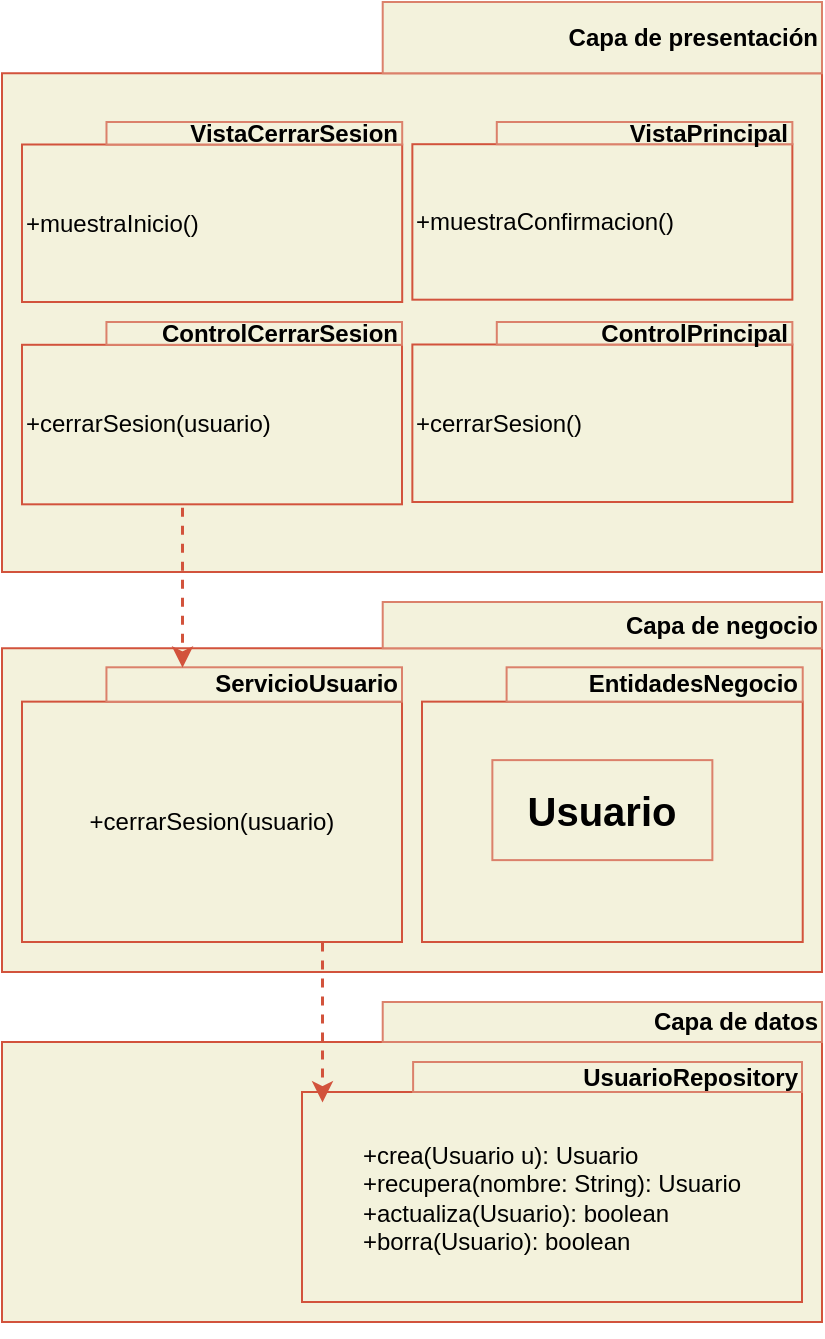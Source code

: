<mxfile version="23.0.2" type="device">
  <diagram name="Page-1" id="b5b7bab2-c9e2-2cf4-8b2a-24fd1a2a6d21">
    <mxGraphModel dx="588" dy="727" grid="1" gridSize="10" guides="1" tooltips="1" connect="1" arrows="1" fold="1" page="1" pageScale="1" pageWidth="827" pageHeight="1169" background="none" math="0" shadow="0">
      <root>
        <mxCell id="0" />
        <mxCell id="1" parent="0" />
        <mxCell id="v125EIHH3aPj6OBMatx8-11" value="" style="group" parent="1" vertex="1" connectable="0">
          <mxGeometry x="230" y="10" width="410" height="285" as="geometry" />
        </mxCell>
        <mxCell id="v125EIHH3aPj6OBMatx8-12" value="" style="whiteSpace=wrap;html=1;fillColor=#f3f2dc;strokeColor=#d2533c;" parent="v125EIHH3aPj6OBMatx8-11" vertex="1">
          <mxGeometry y="35.625" width="410" height="249.375" as="geometry" />
        </mxCell>
        <mxCell id="v125EIHH3aPj6OBMatx8-13" value="&lt;b&gt;Capa de presentación&lt;/b&gt;" style="whiteSpace=wrap;html=1;fillColor=#f3f2dc;strokeColor=#db816b;align=right;" parent="v125EIHH3aPj6OBMatx8-11" vertex="1">
          <mxGeometry x="190.356" width="219.644" height="35.625" as="geometry" />
        </mxCell>
        <mxCell id="v125EIHH3aPj6OBMatx8-5" value="" style="group" parent="v125EIHH3aPj6OBMatx8-11" vertex="1" connectable="0">
          <mxGeometry x="205.18" y="60" width="190" height="88.84" as="geometry" />
        </mxCell>
        <mxCell id="v125EIHH3aPj6OBMatx8-6" value="+muestraConfirmacion()" style="whiteSpace=wrap;html=1;fillColor=#f3f2dc;strokeColor=#d2533c;align=left;" parent="v125EIHH3aPj6OBMatx8-5" vertex="1">
          <mxGeometry y="11.105" width="190.0" height="77.735" as="geometry" />
        </mxCell>
        <mxCell id="v125EIHH3aPj6OBMatx8-7" value="&lt;b&gt;VistaPrincipal&lt;/b&gt;" style="whiteSpace=wrap;html=1;fillColor=#f3f2dc;strokeColor=#db816b;align=right;" parent="v125EIHH3aPj6OBMatx8-5" vertex="1">
          <mxGeometry x="42.222" width="147.778" height="11.105" as="geometry" />
        </mxCell>
        <mxCell id="v125EIHH3aPj6OBMatx8-14" value="" style="group" parent="v125EIHH3aPj6OBMatx8-11" vertex="1" connectable="0">
          <mxGeometry x="10" y="60" width="190.1" height="90" as="geometry" />
        </mxCell>
        <mxCell id="v125EIHH3aPj6OBMatx8-15" value="&lt;div style=&quot;&quot;&gt;&lt;span style=&quot;background-color: initial;&quot;&gt;+muestraInicio()&lt;/span&gt;&lt;/div&gt;" style="whiteSpace=wrap;html=1;fillColor=#f3f2dc;strokeColor=#d2533c;align=left;" parent="v125EIHH3aPj6OBMatx8-14" vertex="1">
          <mxGeometry y="11.25" width="190.1" height="78.75" as="geometry" />
        </mxCell>
        <mxCell id="v125EIHH3aPj6OBMatx8-16" value="&lt;b&gt;VistaCerrarSesion&lt;/b&gt;" style="whiteSpace=wrap;html=1;fillColor=#f3f2dc;strokeColor=#db816b;align=right;" parent="v125EIHH3aPj6OBMatx8-14" vertex="1">
          <mxGeometry x="42.244" width="147.856" height="11.25" as="geometry" />
        </mxCell>
        <mxCell id="v125EIHH3aPj6OBMatx8-17" value="" style="group" parent="v125EIHH3aPj6OBMatx8-11" vertex="1" connectable="0">
          <mxGeometry x="10" y="160" width="190" height="91.16" as="geometry" />
        </mxCell>
        <mxCell id="v125EIHH3aPj6OBMatx8-18" value="+cerrarSesion(usuario)" style="whiteSpace=wrap;html=1;fillColor=#f3f2dc;strokeColor=#d2533c;align=left;" parent="v125EIHH3aPj6OBMatx8-17" vertex="1">
          <mxGeometry y="11.395" width="190.0" height="79.765" as="geometry" />
        </mxCell>
        <mxCell id="v125EIHH3aPj6OBMatx8-19" value="&lt;b&gt;ControlCerrarSesion&lt;/b&gt;" style="whiteSpace=wrap;html=1;fillColor=#f3f2dc;strokeColor=#db816b;align=right;" parent="v125EIHH3aPj6OBMatx8-17" vertex="1">
          <mxGeometry x="42.222" width="147.778" height="11.395" as="geometry" />
        </mxCell>
        <mxCell id="v125EIHH3aPj6OBMatx8-8" value="" style="group" parent="v125EIHH3aPj6OBMatx8-11" vertex="1" connectable="0">
          <mxGeometry x="205.18" y="160" width="190" height="90" as="geometry" />
        </mxCell>
        <mxCell id="v125EIHH3aPj6OBMatx8-9" value="+cerrarSesion()" style="whiteSpace=wrap;html=1;fillColor=#f3f2dc;strokeColor=#d2533c;align=left;" parent="v125EIHH3aPj6OBMatx8-8" vertex="1">
          <mxGeometry y="11.25" width="190.0" height="78.75" as="geometry" />
        </mxCell>
        <mxCell id="v125EIHH3aPj6OBMatx8-10" value="&lt;b&gt;ControlPrincipal&lt;/b&gt;" style="whiteSpace=wrap;html=1;fillColor=#f3f2dc;strokeColor=#db816b;align=right;" parent="v125EIHH3aPj6OBMatx8-8" vertex="1">
          <mxGeometry x="42.222" width="147.778" height="11.25" as="geometry" />
        </mxCell>
        <mxCell id="v125EIHH3aPj6OBMatx8-20" value="" style="group" parent="1" vertex="1" connectable="0">
          <mxGeometry x="230" y="310" width="410" height="185" as="geometry" />
        </mxCell>
        <mxCell id="v125EIHH3aPj6OBMatx8-21" value="" style="whiteSpace=wrap;html=1;fillColor=#f3f2dc;strokeColor=#d2533c;" parent="v125EIHH3aPj6OBMatx8-20" vertex="1">
          <mxGeometry y="23.125" width="410" height="161.875" as="geometry" />
        </mxCell>
        <mxCell id="v125EIHH3aPj6OBMatx8-22" value="&lt;b&gt;Capa de negocio&lt;br&gt;&lt;/b&gt;" style="whiteSpace=wrap;html=1;fillColor=#f3f2dc;strokeColor=#db816b;align=right;" parent="v125EIHH3aPj6OBMatx8-20" vertex="1">
          <mxGeometry x="190.356" width="219.644" height="23.125" as="geometry" />
        </mxCell>
        <mxCell id="v125EIHH3aPj6OBMatx8-23" value="" style="group" parent="v125EIHH3aPj6OBMatx8-20" vertex="1" connectable="0">
          <mxGeometry x="10" y="32.65" width="190" height="137.35" as="geometry" />
        </mxCell>
        <mxCell id="v125EIHH3aPj6OBMatx8-24" value="+cerrarSesion(usuario)" style="whiteSpace=wrap;html=1;fillColor=#f3f2dc;strokeColor=#d2533c;" parent="v125EIHH3aPj6OBMatx8-23" vertex="1">
          <mxGeometry y="17.169" width="190" height="120.181" as="geometry" />
        </mxCell>
        <mxCell id="v125EIHH3aPj6OBMatx8-25" value="&lt;b&gt;ServicioUsuario&lt;/b&gt;" style="whiteSpace=wrap;html=1;fillColor=#f3f2dc;strokeColor=#db816b;align=right;" parent="v125EIHH3aPj6OBMatx8-23" vertex="1">
          <mxGeometry x="42.222" width="147.778" height="17.169" as="geometry" />
        </mxCell>
        <mxCell id="v125EIHH3aPj6OBMatx8-26" value="" style="group" parent="v125EIHH3aPj6OBMatx8-20" vertex="1" connectable="0">
          <mxGeometry x="210" y="32.65" width="190.36" height="137.35" as="geometry" />
        </mxCell>
        <mxCell id="v125EIHH3aPj6OBMatx8-27" value="" style="whiteSpace=wrap;html=1;fillColor=#f3f2dc;strokeColor=#d2533c;" parent="v125EIHH3aPj6OBMatx8-26" vertex="1">
          <mxGeometry y="17.169" width="190.36" height="120.181" as="geometry" />
        </mxCell>
        <mxCell id="v125EIHH3aPj6OBMatx8-28" value="&lt;b&gt;EntidadesNegocio&lt;/b&gt;" style="whiteSpace=wrap;html=1;fillColor=#f3f2dc;strokeColor=#db816b;align=right;" parent="v125EIHH3aPj6OBMatx8-26" vertex="1">
          <mxGeometry x="42.302" width="148.058" height="17.169" as="geometry" />
        </mxCell>
        <mxCell id="v125EIHH3aPj6OBMatx8-29" value="" style="group" parent="v125EIHH3aPj6OBMatx8-26" vertex="1" connectable="0">
          <mxGeometry x="35.18" y="46.41" width="110" height="50" as="geometry" />
        </mxCell>
        <mxCell id="v125EIHH3aPj6OBMatx8-31" value="&lt;b&gt;&lt;font style=&quot;font-size: 20px;&quot;&gt;Usuario&lt;/font&gt;&lt;/b&gt;" style="whiteSpace=wrap;html=1;fillColor=#f3f2dc;strokeColor=#db816b;align=center;" parent="v125EIHH3aPj6OBMatx8-29" vertex="1">
          <mxGeometry width="110.0" height="50" as="geometry" />
        </mxCell>
        <mxCell id="v125EIHH3aPj6OBMatx8-33" value="" style="endArrow=classic;html=1;rounded=0;strokeColor=#d2533c;strokeWidth=1.5;dashed=1;" parent="v125EIHH3aPj6OBMatx8-20" edge="1">
          <mxGeometry width="50" height="50" relative="1" as="geometry">
            <mxPoint x="90" y="-47.35" as="sourcePoint" />
            <mxPoint x="90" y="32.65" as="targetPoint" />
          </mxGeometry>
        </mxCell>
        <mxCell id="v125EIHH3aPj6OBMatx8-34" value="" style="group" parent="1" vertex="1" connectable="0">
          <mxGeometry x="230" y="510" width="410" height="167.35" as="geometry" />
        </mxCell>
        <mxCell id="v125EIHH3aPj6OBMatx8-35" value="" style="whiteSpace=wrap;html=1;fillColor=#f3f2dc;strokeColor=#d2533c;" parent="v125EIHH3aPj6OBMatx8-34" vertex="1">
          <mxGeometry y="20" width="410" height="140" as="geometry" />
        </mxCell>
        <mxCell id="v125EIHH3aPj6OBMatx8-36" value="&lt;b&gt;Capa de datos&lt;/b&gt;" style="whiteSpace=wrap;html=1;fillColor=#f3f2dc;strokeColor=#db816b;align=right;" parent="v125EIHH3aPj6OBMatx8-34" vertex="1">
          <mxGeometry x="190.356" width="219.644" height="20" as="geometry" />
        </mxCell>
        <mxCell id="v125EIHH3aPj6OBMatx8-37" value="" style="group" parent="v125EIHH3aPj6OBMatx8-34" vertex="1" connectable="0">
          <mxGeometry x="150" y="30" width="250" height="120" as="geometry" />
        </mxCell>
        <mxCell id="v125EIHH3aPj6OBMatx8-38" value="&lt;div style=&quot;text-align: left;&quot;&gt;&lt;span style=&quot;background-color: initial;&quot;&gt;+crea(Usuario u): Usuario&lt;/span&gt;&lt;/div&gt;&lt;div style=&quot;text-align: left;&quot;&gt;&lt;span style=&quot;background-color: initial;&quot;&gt;+recupera(nombre: String): Usuario&lt;/span&gt;&lt;/div&gt;&lt;div style=&quot;text-align: left;&quot;&gt;&lt;span style=&quot;background-color: initial;&quot;&gt;+actualiza(Usuario): boolean&lt;/span&gt;&lt;/div&gt;&lt;div style=&quot;text-align: left;&quot;&gt;&lt;span style=&quot;background-color: initial;&quot;&gt;+borra(Usuario): boolean&lt;/span&gt;&lt;/div&gt;" style="whiteSpace=wrap;html=1;fillColor=#f3f2dc;strokeColor=#d2533c;" parent="v125EIHH3aPj6OBMatx8-37" vertex="1">
          <mxGeometry y="15" width="250.0" height="105.0" as="geometry" />
        </mxCell>
        <mxCell id="v125EIHH3aPj6OBMatx8-39" value="&lt;b&gt;UsuarioRepository&lt;/b&gt;" style="whiteSpace=wrap;html=1;fillColor=#f3f2dc;strokeColor=#db816b;align=right;" parent="v125EIHH3aPj6OBMatx8-37" vertex="1">
          <mxGeometry x="55.556" width="194.444" height="15" as="geometry" />
        </mxCell>
        <mxCell id="v125EIHH3aPj6OBMatx8-40" value="" style="endArrow=classic;html=1;rounded=0;strokeColor=#d2533c;strokeWidth=1.5;dashed=1;" parent="v125EIHH3aPj6OBMatx8-34" edge="1">
          <mxGeometry width="50" height="50" relative="1" as="geometry">
            <mxPoint x="160" y="-30" as="sourcePoint" />
            <mxPoint x="160" y="50" as="targetPoint" />
          </mxGeometry>
        </mxCell>
      </root>
    </mxGraphModel>
  </diagram>
</mxfile>
